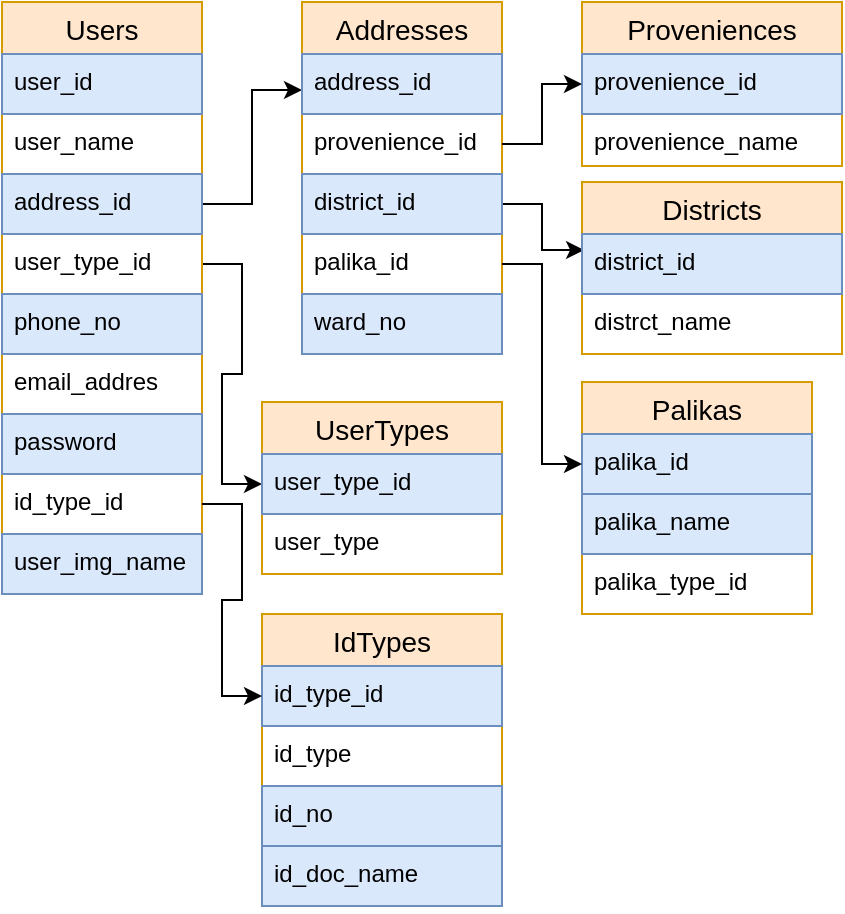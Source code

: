 <mxfile version="20.2.2" type="github"><diagram id="IBu_43Mrp2dpRGFDmGJ0" name="Page-1"><mxGraphModel dx="868" dy="450" grid="1" gridSize="10" guides="1" tooltips="1" connect="1" arrows="1" fold="1" page="1" pageScale="1" pageWidth="850" pageHeight="1100" math="0" shadow="0"><root><mxCell id="0"/><mxCell id="1" parent="0"/><mxCell id="8awDatOAhmp6VXq2ZZ0f-31" style="edgeStyle=orthogonalEdgeStyle;rounded=0;orthogonalLoop=1;jettySize=auto;html=1;exitX=1;exitY=0.5;exitDx=0;exitDy=0;entryX=0;entryY=0.5;entryDx=0;entryDy=0;" edge="1" parent="1" source="8awDatOAhmp6VXq2ZZ0f-26" target="8awDatOAhmp6VXq2ZZ0f-29"><mxGeometry relative="1" as="geometry"/></mxCell><mxCell id="8awDatOAhmp6VXq2ZZ0f-47" style="edgeStyle=orthogonalEdgeStyle;rounded=0;orthogonalLoop=1;jettySize=auto;html=1;entryX=0;entryY=0.25;entryDx=0;entryDy=0;exitX=1;exitY=0.5;exitDx=0;exitDy=0;" edge="1" parent="1" source="8awDatOAhmp6VXq2ZZ0f-36" target="8awDatOAhmp6VXq2ZZ0f-37"><mxGeometry relative="1" as="geometry"/></mxCell><mxCell id="8awDatOAhmp6VXq2ZZ0f-24" value="Users" style="swimlane;fontStyle=0;childLayout=stackLayout;horizontal=1;startSize=26;horizontalStack=0;resizeParent=1;resizeParentMax=0;resizeLast=0;collapsible=1;marginBottom=0;align=center;fontSize=14;fillColor=#ffe6cc;strokeColor=#d79b00;" vertex="1" parent="1"><mxGeometry x="40" y="40" width="100" height="296" as="geometry"/></mxCell><mxCell id="8awDatOAhmp6VXq2ZZ0f-25" value="user_id" style="text;strokeColor=#6c8ebf;fillColor=#dae8fc;spacingLeft=4;spacingRight=4;overflow=hidden;rotatable=0;points=[[0,0.5],[1,0.5]];portConstraint=eastwest;fontSize=12;fillStyle=auto;" vertex="1" parent="8awDatOAhmp6VXq2ZZ0f-24"><mxGeometry y="26" width="100" height="30" as="geometry"/></mxCell><mxCell id="8awDatOAhmp6VXq2ZZ0f-46" value="user_name" style="text;spacingLeft=4;spacingRight=4;overflow=hidden;rotatable=0;points=[[0,0.5],[1,0.5]];portConstraint=eastwest;fontSize=12;fillStyle=auto;" vertex="1" parent="8awDatOAhmp6VXq2ZZ0f-24"><mxGeometry y="56" width="100" height="30" as="geometry"/></mxCell><mxCell id="8awDatOAhmp6VXq2ZZ0f-36" value="address_id" style="text;strokeColor=#6c8ebf;fillColor=#dae8fc;spacingLeft=4;spacingRight=4;overflow=hidden;rotatable=0;points=[[0,0.5],[1,0.5]];portConstraint=eastwest;fontSize=12;" vertex="1" parent="8awDatOAhmp6VXq2ZZ0f-24"><mxGeometry y="86" width="100" height="30" as="geometry"/></mxCell><mxCell id="8awDatOAhmp6VXq2ZZ0f-26" value="user_type_id" style="text;strokeColor=none;fillColor=none;spacingLeft=4;spacingRight=4;overflow=hidden;rotatable=0;points=[[0,0.5],[1,0.5]];portConstraint=eastwest;fontSize=12;" vertex="1" parent="8awDatOAhmp6VXq2ZZ0f-24"><mxGeometry y="116" width="100" height="30" as="geometry"/></mxCell><mxCell id="8awDatOAhmp6VXq2ZZ0f-44" value="phone_no" style="text;strokeColor=#6c8ebf;fillColor=#dae8fc;spacingLeft=4;spacingRight=4;overflow=hidden;rotatable=0;points=[[0,0.5],[1,0.5]];portConstraint=eastwest;fontSize=12;" vertex="1" parent="8awDatOAhmp6VXq2ZZ0f-24"><mxGeometry y="146" width="100" height="30" as="geometry"/></mxCell><mxCell id="8awDatOAhmp6VXq2ZZ0f-43" value="email_addres" style="text;spacingLeft=4;spacingRight=4;overflow=hidden;rotatable=0;points=[[0,0.5],[1,0.5]];portConstraint=eastwest;fontSize=12;" vertex="1" parent="8awDatOAhmp6VXq2ZZ0f-24"><mxGeometry y="176" width="100" height="30" as="geometry"/></mxCell><mxCell id="8awDatOAhmp6VXq2ZZ0f-45" value="password" style="text;spacingLeft=4;spacingRight=4;overflow=hidden;rotatable=0;points=[[0,0.5],[1,0.5]];portConstraint=eastwest;fontSize=12;fillColor=#dae8fc;strokeColor=#6c8ebf;" vertex="1" parent="8awDatOAhmp6VXq2ZZ0f-24"><mxGeometry y="206" width="100" height="30" as="geometry"/></mxCell><mxCell id="8awDatOAhmp6VXq2ZZ0f-62" value="id_type_id" style="text;spacingLeft=4;spacingRight=4;overflow=hidden;rotatable=0;points=[[0,0.5],[1,0.5]];portConstraint=eastwest;fontSize=12;" vertex="1" parent="8awDatOAhmp6VXq2ZZ0f-24"><mxGeometry y="236" width="100" height="30" as="geometry"/></mxCell><mxCell id="8awDatOAhmp6VXq2ZZ0f-67" value="user_img_name" style="text;spacingLeft=4;spacingRight=4;overflow=hidden;rotatable=0;points=[[0,0.5],[1,0.5]];portConstraint=eastwest;fontSize=12;fillColor=#dae8fc;strokeColor=#6c8ebf;" vertex="1" parent="8awDatOAhmp6VXq2ZZ0f-24"><mxGeometry y="266" width="100" height="30" as="geometry"/></mxCell><mxCell id="8awDatOAhmp6VXq2ZZ0f-28" value="UserTypes" style="swimlane;fontStyle=0;childLayout=stackLayout;horizontal=1;startSize=26;horizontalStack=0;resizeParent=1;resizeParentMax=0;resizeLast=0;collapsible=1;marginBottom=0;align=center;fontSize=14;fillColor=#ffe6cc;strokeColor=#d79b00;" vertex="1" parent="1"><mxGeometry x="170" y="240" width="120" height="86" as="geometry"/></mxCell><mxCell id="8awDatOAhmp6VXq2ZZ0f-29" value="user_type_id" style="text;strokeColor=#6c8ebf;fillColor=#dae8fc;spacingLeft=4;spacingRight=4;overflow=hidden;rotatable=0;points=[[0,0.5],[1,0.5]];portConstraint=eastwest;fontSize=12;" vertex="1" parent="8awDatOAhmp6VXq2ZZ0f-28"><mxGeometry y="26" width="120" height="30" as="geometry"/></mxCell><mxCell id="8awDatOAhmp6VXq2ZZ0f-30" value="user_type" style="text;strokeColor=none;fillColor=none;spacingLeft=4;spacingRight=4;overflow=hidden;rotatable=0;points=[[0,0.5],[1,0.5]];portConstraint=eastwest;fontSize=12;" vertex="1" parent="8awDatOAhmp6VXq2ZZ0f-28"><mxGeometry y="56" width="120" height="30" as="geometry"/></mxCell><mxCell id="8awDatOAhmp6VXq2ZZ0f-60" style="edgeStyle=orthogonalEdgeStyle;rounded=0;orthogonalLoop=1;jettySize=auto;html=1;entryX=0.008;entryY=0.267;entryDx=0;entryDy=0;entryPerimeter=0;exitX=1;exitY=0.5;exitDx=0;exitDy=0;" edge="1" parent="1" source="8awDatOAhmp6VXq2ZZ0f-40" target="8awDatOAhmp6VXq2ZZ0f-54"><mxGeometry relative="1" as="geometry"/></mxCell><mxCell id="8awDatOAhmp6VXq2ZZ0f-37" value="Addresses" style="swimlane;fontStyle=0;childLayout=stackLayout;horizontal=1;startSize=26;horizontalStack=0;resizeParent=1;resizeParentMax=0;resizeLast=0;collapsible=1;marginBottom=0;align=center;fontSize=14;fillColor=#ffe6cc;strokeColor=#d79b00;" vertex="1" parent="1"><mxGeometry x="190" y="40" width="100" height="176" as="geometry"/></mxCell><mxCell id="8awDatOAhmp6VXq2ZZ0f-38" value="address_id" style="text;strokeColor=#6c8ebf;fillColor=#dae8fc;spacingLeft=4;spacingRight=4;overflow=hidden;rotatable=0;points=[[0,0.5],[1,0.5]];portConstraint=eastwest;fontSize=12;fillStyle=auto;" vertex="1" parent="8awDatOAhmp6VXq2ZZ0f-37"><mxGeometry y="26" width="100" height="30" as="geometry"/></mxCell><mxCell id="8awDatOAhmp6VXq2ZZ0f-39" value="provenience_id" style="text;strokeColor=none;fillColor=none;spacingLeft=4;spacingRight=4;overflow=hidden;rotatable=0;points=[[0,0.5],[1,0.5]];portConstraint=eastwest;fontSize=12;" vertex="1" parent="8awDatOAhmp6VXq2ZZ0f-37"><mxGeometry y="56" width="100" height="30" as="geometry"/></mxCell><mxCell id="8awDatOAhmp6VXq2ZZ0f-40" value="district_id" style="text;strokeColor=#6c8ebf;fillColor=#dae8fc;spacingLeft=4;spacingRight=4;overflow=hidden;rotatable=0;points=[[0,0.5],[1,0.5]];portConstraint=eastwest;fontSize=12;" vertex="1" parent="8awDatOAhmp6VXq2ZZ0f-37"><mxGeometry y="86" width="100" height="30" as="geometry"/></mxCell><mxCell id="8awDatOAhmp6VXq2ZZ0f-42" value="palika_id" style="text;spacingLeft=4;spacingRight=4;overflow=hidden;rotatable=0;points=[[0,0.5],[1,0.5]];portConstraint=eastwest;fontSize=12;" vertex="1" parent="8awDatOAhmp6VXq2ZZ0f-37"><mxGeometry y="116" width="100" height="30" as="geometry"/></mxCell><mxCell id="8awDatOAhmp6VXq2ZZ0f-41" value="ward_no" style="text;strokeColor=#6c8ebf;fillColor=#dae8fc;spacingLeft=4;spacingRight=4;overflow=hidden;rotatable=0;points=[[0,0.5],[1,0.5]];portConstraint=eastwest;fontSize=12;" vertex="1" parent="8awDatOAhmp6VXq2ZZ0f-37"><mxGeometry y="146" width="100" height="30" as="geometry"/></mxCell><mxCell id="8awDatOAhmp6VXq2ZZ0f-48" value="Palikas" style="swimlane;fontStyle=0;childLayout=stackLayout;horizontal=1;startSize=26;horizontalStack=0;resizeParent=1;resizeParentMax=0;resizeLast=0;collapsible=1;marginBottom=0;align=center;fontSize=14;fillColor=#ffe6cc;strokeColor=#d79b00;" vertex="1" parent="1"><mxGeometry x="330" y="230" width="115" height="116" as="geometry"/></mxCell><mxCell id="8awDatOAhmp6VXq2ZZ0f-49" value="palika_id" style="text;strokeColor=#6c8ebf;fillColor=#dae8fc;spacingLeft=4;spacingRight=4;overflow=hidden;rotatable=0;points=[[0,0.5],[1,0.5]];portConstraint=eastwest;fontSize=12;" vertex="1" parent="8awDatOAhmp6VXq2ZZ0f-48"><mxGeometry y="26" width="115" height="30" as="geometry"/></mxCell><mxCell id="8awDatOAhmp6VXq2ZZ0f-51" value="palika_name" style="text;strokeColor=#6c8ebf;fillColor=#dae8fc;spacingLeft=4;spacingRight=4;overflow=hidden;rotatable=0;points=[[0,0.5],[1,0.5]];portConstraint=eastwest;fontSize=12;" vertex="1" parent="8awDatOAhmp6VXq2ZZ0f-48"><mxGeometry y="56" width="115" height="30" as="geometry"/></mxCell><mxCell id="8awDatOAhmp6VXq2ZZ0f-50" value="palika_type_id" style="text;strokeColor=none;fillColor=none;spacingLeft=4;spacingRight=4;overflow=hidden;rotatable=0;points=[[0,0.5],[1,0.5]];portConstraint=eastwest;fontSize=12;" vertex="1" parent="8awDatOAhmp6VXq2ZZ0f-48"><mxGeometry y="86" width="115" height="30" as="geometry"/></mxCell><mxCell id="8awDatOAhmp6VXq2ZZ0f-52" style="edgeStyle=orthogonalEdgeStyle;rounded=0;orthogonalLoop=1;jettySize=auto;html=1;entryX=0;entryY=0.5;entryDx=0;entryDy=0;" edge="1" parent="1" source="8awDatOAhmp6VXq2ZZ0f-42" target="8awDatOAhmp6VXq2ZZ0f-49"><mxGeometry relative="1" as="geometry"/></mxCell><mxCell id="8awDatOAhmp6VXq2ZZ0f-53" value="Districts" style="swimlane;fontStyle=0;childLayout=stackLayout;horizontal=1;startSize=26;horizontalStack=0;resizeParent=1;resizeParentMax=0;resizeLast=0;collapsible=1;marginBottom=0;align=center;fontSize=14;fillColor=#ffe6cc;strokeColor=#d79b00;" vertex="1" parent="1"><mxGeometry x="330" y="130" width="130" height="86" as="geometry"/></mxCell><mxCell id="8awDatOAhmp6VXq2ZZ0f-54" value="district_id" style="text;strokeColor=#6c8ebf;fillColor=#dae8fc;spacingLeft=4;spacingRight=4;overflow=hidden;rotatable=0;points=[[0,0.5],[1,0.5]];portConstraint=eastwest;fontSize=12;" vertex="1" parent="8awDatOAhmp6VXq2ZZ0f-53"><mxGeometry y="26" width="130" height="30" as="geometry"/></mxCell><mxCell id="8awDatOAhmp6VXq2ZZ0f-55" value="distrct_name" style="text;strokeColor=none;fillColor=none;spacingLeft=4;spacingRight=4;overflow=hidden;rotatable=0;points=[[0,0.5],[1,0.5]];portConstraint=eastwest;fontSize=12;" vertex="1" parent="8awDatOAhmp6VXq2ZZ0f-53"><mxGeometry y="56" width="130" height="30" as="geometry"/></mxCell><mxCell id="8awDatOAhmp6VXq2ZZ0f-56" value="Proveniences" style="swimlane;fontStyle=0;childLayout=stackLayout;horizontal=1;startSize=26;horizontalStack=0;resizeParent=1;resizeParentMax=0;resizeLast=0;collapsible=1;marginBottom=0;align=center;fontSize=14;fillColor=#ffe6cc;strokeColor=#d79b00;" vertex="1" parent="1"><mxGeometry x="330" y="40" width="130" height="82" as="geometry"/></mxCell><mxCell id="8awDatOAhmp6VXq2ZZ0f-57" value="provenience_id" style="text;strokeColor=#6c8ebf;fillColor=#dae8fc;spacingLeft=4;spacingRight=4;overflow=hidden;rotatable=0;points=[[0,0.5],[1,0.5]];portConstraint=eastwest;fontSize=12;" vertex="1" parent="8awDatOAhmp6VXq2ZZ0f-56"><mxGeometry y="26" width="130" height="30" as="geometry"/></mxCell><mxCell id="8awDatOAhmp6VXq2ZZ0f-58" value="provenience_name" style="text;strokeColor=none;fillColor=none;spacingLeft=4;spacingRight=4;overflow=hidden;rotatable=0;points=[[0,0.5],[1,0.5]];portConstraint=eastwest;fontSize=12;" vertex="1" parent="8awDatOAhmp6VXq2ZZ0f-56"><mxGeometry y="56" width="130" height="26" as="geometry"/></mxCell><mxCell id="8awDatOAhmp6VXq2ZZ0f-61" style="edgeStyle=orthogonalEdgeStyle;rounded=0;orthogonalLoop=1;jettySize=auto;html=1;entryX=0;entryY=0.5;entryDx=0;entryDy=0;" edge="1" parent="1" source="8awDatOAhmp6VXq2ZZ0f-39" target="8awDatOAhmp6VXq2ZZ0f-57"><mxGeometry relative="1" as="geometry"/></mxCell><mxCell id="8awDatOAhmp6VXq2ZZ0f-63" value="IdTypes" style="swimlane;fontStyle=0;childLayout=stackLayout;horizontal=1;startSize=26;horizontalStack=0;resizeParent=1;resizeParentMax=0;resizeLast=0;collapsible=1;marginBottom=0;align=center;fontSize=14;fillColor=#ffe6cc;strokeColor=#d79b00;" vertex="1" parent="1"><mxGeometry x="170" y="346" width="120" height="146" as="geometry"/></mxCell><mxCell id="8awDatOAhmp6VXq2ZZ0f-64" value="id_type_id" style="text;strokeColor=#6c8ebf;fillColor=#dae8fc;spacingLeft=4;spacingRight=4;overflow=hidden;rotatable=0;points=[[0,0.5],[1,0.5]];portConstraint=eastwest;fontSize=12;" vertex="1" parent="8awDatOAhmp6VXq2ZZ0f-63"><mxGeometry y="26" width="120" height="30" as="geometry"/></mxCell><mxCell id="8awDatOAhmp6VXq2ZZ0f-65" value="id_type" style="text;strokeColor=none;fillColor=none;spacingLeft=4;spacingRight=4;overflow=hidden;rotatable=0;points=[[0,0.5],[1,0.5]];portConstraint=eastwest;fontSize=12;" vertex="1" parent="8awDatOAhmp6VXq2ZZ0f-63"><mxGeometry y="56" width="120" height="30" as="geometry"/></mxCell><mxCell id="8awDatOAhmp6VXq2ZZ0f-66" value="id_no" style="text;strokeColor=#6c8ebf;fillColor=#dae8fc;spacingLeft=4;spacingRight=4;overflow=hidden;rotatable=0;points=[[0,0.5],[1,0.5]];portConstraint=eastwest;fontSize=12;" vertex="1" parent="8awDatOAhmp6VXq2ZZ0f-63"><mxGeometry y="86" width="120" height="30" as="geometry"/></mxCell><mxCell id="8awDatOAhmp6VXq2ZZ0f-68" value="id_doc_name" style="text;strokeColor=#6c8ebf;fillColor=#dae8fc;spacingLeft=4;spacingRight=4;overflow=hidden;rotatable=0;points=[[0,0.5],[1,0.5]];portConstraint=eastwest;fontSize=12;" vertex="1" parent="8awDatOAhmp6VXq2ZZ0f-63"><mxGeometry y="116" width="120" height="30" as="geometry"/></mxCell><mxCell id="8awDatOAhmp6VXq2ZZ0f-69" style="edgeStyle=orthogonalEdgeStyle;rounded=0;orthogonalLoop=1;jettySize=auto;html=1;entryX=0;entryY=0.5;entryDx=0;entryDy=0;" edge="1" parent="1" source="8awDatOAhmp6VXq2ZZ0f-62" target="8awDatOAhmp6VXq2ZZ0f-64"><mxGeometry relative="1" as="geometry"/></mxCell></root></mxGraphModel></diagram></mxfile>
